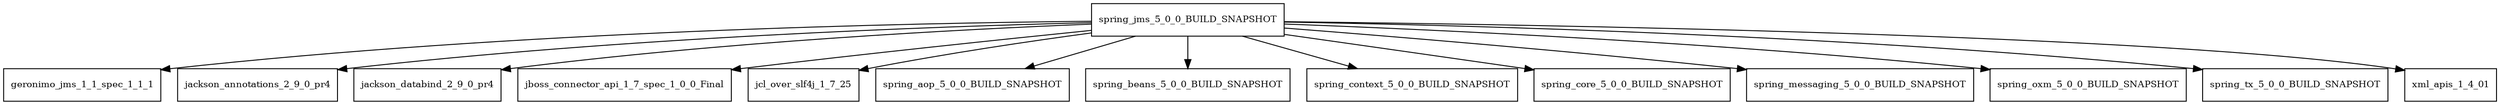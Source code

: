 digraph spring_jms_5_0_0_BUILD_SNAPSHOT_dependencies {
  node [shape = box, fontsize=10.0];
  spring_jms_5_0_0_BUILD_SNAPSHOT -> geronimo_jms_1_1_spec_1_1_1;
  spring_jms_5_0_0_BUILD_SNAPSHOT -> jackson_annotations_2_9_0_pr4;
  spring_jms_5_0_0_BUILD_SNAPSHOT -> jackson_databind_2_9_0_pr4;
  spring_jms_5_0_0_BUILD_SNAPSHOT -> jboss_connector_api_1_7_spec_1_0_0_Final;
  spring_jms_5_0_0_BUILD_SNAPSHOT -> jcl_over_slf4j_1_7_25;
  spring_jms_5_0_0_BUILD_SNAPSHOT -> spring_aop_5_0_0_BUILD_SNAPSHOT;
  spring_jms_5_0_0_BUILD_SNAPSHOT -> spring_beans_5_0_0_BUILD_SNAPSHOT;
  spring_jms_5_0_0_BUILD_SNAPSHOT -> spring_context_5_0_0_BUILD_SNAPSHOT;
  spring_jms_5_0_0_BUILD_SNAPSHOT -> spring_core_5_0_0_BUILD_SNAPSHOT;
  spring_jms_5_0_0_BUILD_SNAPSHOT -> spring_messaging_5_0_0_BUILD_SNAPSHOT;
  spring_jms_5_0_0_BUILD_SNAPSHOT -> spring_oxm_5_0_0_BUILD_SNAPSHOT;
  spring_jms_5_0_0_BUILD_SNAPSHOT -> spring_tx_5_0_0_BUILD_SNAPSHOT;
  spring_jms_5_0_0_BUILD_SNAPSHOT -> xml_apis_1_4_01;
}
